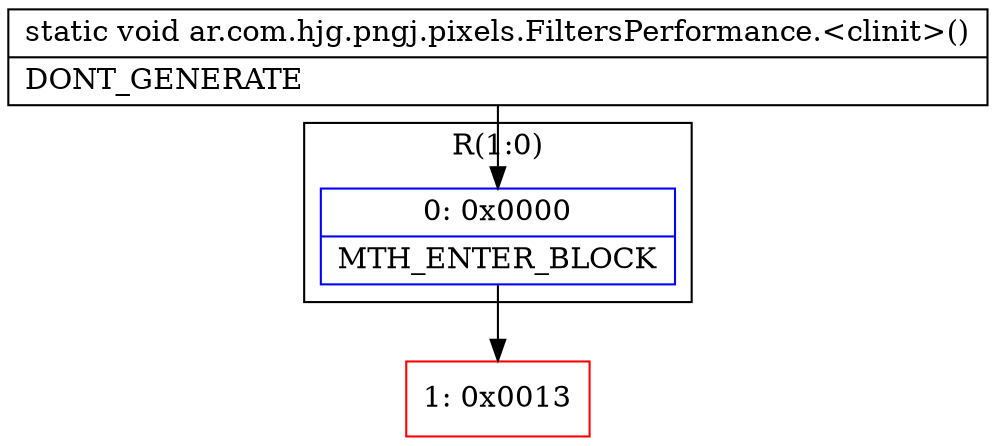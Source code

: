 digraph "CFG forar.com.hjg.pngj.pixels.FiltersPerformance.\<clinit\>()V" {
subgraph cluster_Region_1374596087 {
label = "R(1:0)";
node [shape=record,color=blue];
Node_0 [shape=record,label="{0\:\ 0x0000|MTH_ENTER_BLOCK\l}"];
}
Node_1 [shape=record,color=red,label="{1\:\ 0x0013}"];
MethodNode[shape=record,label="{static void ar.com.hjg.pngj.pixels.FiltersPerformance.\<clinit\>()  | DONT_GENERATE\l}"];
MethodNode -> Node_0;
Node_0 -> Node_1;
}

